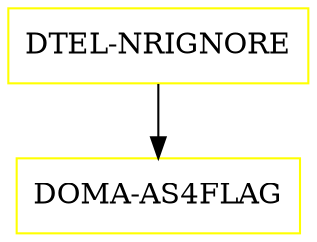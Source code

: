 digraph G {
  "DTEL-NRIGNORE" [shape=box,color=yellow];
  "DOMA-AS4FLAG" [shape=box,color=yellow,URL="./DOMA_AS4FLAG.html"];
  "DTEL-NRIGNORE" -> "DOMA-AS4FLAG";
}
